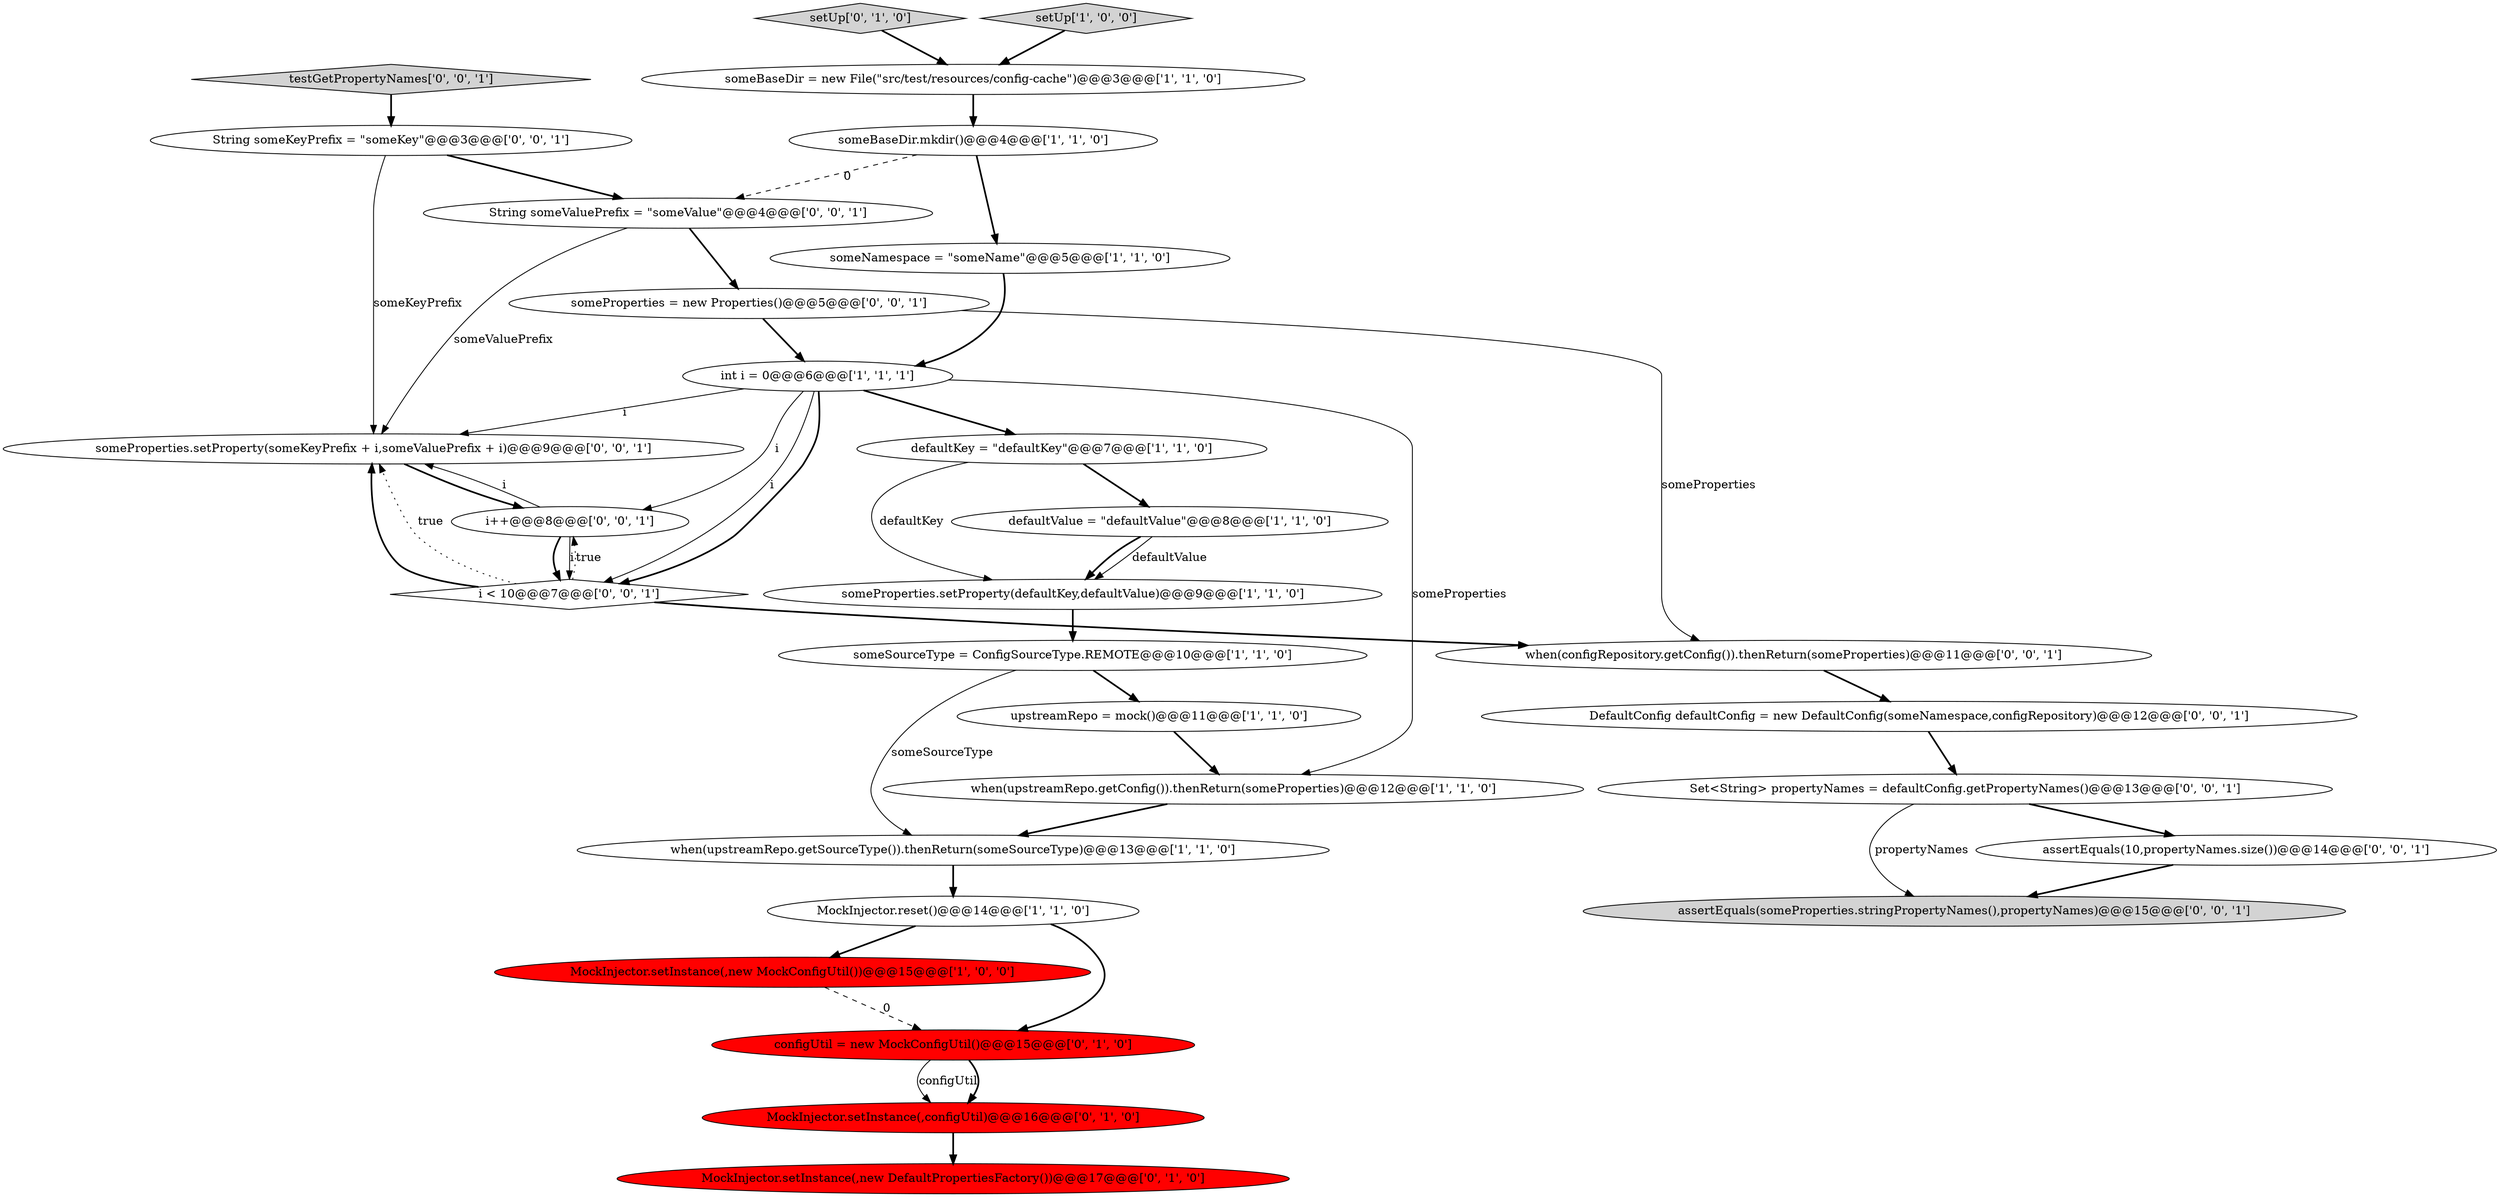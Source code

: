 digraph {
24 [style = filled, label = "when(configRepository.getConfig()).thenReturn(someProperties)@@@11@@@['0', '0', '1']", fillcolor = white, shape = ellipse image = "AAA0AAABBB3BBB"];
22 [style = filled, label = "someProperties = new Properties()@@@5@@@['0', '0', '1']", fillcolor = white, shape = ellipse image = "AAA0AAABBB3BBB"];
29 [style = filled, label = "someProperties.setProperty(someKeyPrefix + i,someValuePrefix + i)@@@9@@@['0', '0', '1']", fillcolor = white, shape = ellipse image = "AAA0AAABBB3BBB"];
18 [style = filled, label = "i++@@@8@@@['0', '0', '1']", fillcolor = white, shape = ellipse image = "AAA0AAABBB3BBB"];
12 [style = filled, label = "MockInjector.setInstance(,new MockConfigUtil())@@@15@@@['1', '0', '0']", fillcolor = red, shape = ellipse image = "AAA1AAABBB1BBB"];
16 [style = filled, label = "setUp['0', '1', '0']", fillcolor = lightgray, shape = diamond image = "AAA0AAABBB2BBB"];
13 [style = filled, label = "upstreamRepo = mock()@@@11@@@['1', '1', '0']", fillcolor = white, shape = ellipse image = "AAA0AAABBB1BBB"];
1 [style = filled, label = "defaultKey = \"defaultKey\"@@@7@@@['1', '1', '0']", fillcolor = white, shape = ellipse image = "AAA0AAABBB1BBB"];
8 [style = filled, label = "someSourceType = ConfigSourceType.REMOTE@@@10@@@['1', '1', '0']", fillcolor = white, shape = ellipse image = "AAA0AAABBB1BBB"];
20 [style = filled, label = "testGetPropertyNames['0', '0', '1']", fillcolor = lightgray, shape = diamond image = "AAA0AAABBB3BBB"];
0 [style = filled, label = "someNamespace = \"someName\"@@@5@@@['1', '1', '0']", fillcolor = white, shape = ellipse image = "AAA0AAABBB1BBB"];
10 [style = filled, label = "someBaseDir.mkdir()@@@4@@@['1', '1', '0']", fillcolor = white, shape = ellipse image = "AAA0AAABBB1BBB"];
19 [style = filled, label = "assertEquals(10,propertyNames.size())@@@14@@@['0', '0', '1']", fillcolor = white, shape = ellipse image = "AAA0AAABBB3BBB"];
4 [style = filled, label = "MockInjector.reset()@@@14@@@['1', '1', '0']", fillcolor = white, shape = ellipse image = "AAA0AAABBB1BBB"];
11 [style = filled, label = "defaultValue = \"defaultValue\"@@@8@@@['1', '1', '0']", fillcolor = white, shape = ellipse image = "AAA0AAABBB1BBB"];
28 [style = filled, label = "i < 10@@@7@@@['0', '0', '1']", fillcolor = white, shape = diamond image = "AAA0AAABBB3BBB"];
25 [style = filled, label = "DefaultConfig defaultConfig = new DefaultConfig(someNamespace,configRepository)@@@12@@@['0', '0', '1']", fillcolor = white, shape = ellipse image = "AAA0AAABBB3BBB"];
23 [style = filled, label = "String someValuePrefix = \"someValue\"@@@4@@@['0', '0', '1']", fillcolor = white, shape = ellipse image = "AAA0AAABBB3BBB"];
15 [style = filled, label = "MockInjector.setInstance(,configUtil)@@@16@@@['0', '1', '0']", fillcolor = red, shape = ellipse image = "AAA1AAABBB2BBB"];
21 [style = filled, label = "assertEquals(someProperties.stringPropertyNames(),propertyNames)@@@15@@@['0', '0', '1']", fillcolor = lightgray, shape = ellipse image = "AAA0AAABBB3BBB"];
27 [style = filled, label = "String someKeyPrefix = \"someKey\"@@@3@@@['0', '0', '1']", fillcolor = white, shape = ellipse image = "AAA0AAABBB3BBB"];
6 [style = filled, label = "someProperties.setProperty(defaultKey,defaultValue)@@@9@@@['1', '1', '0']", fillcolor = white, shape = ellipse image = "AAA0AAABBB1BBB"];
17 [style = filled, label = "configUtil = new MockConfigUtil()@@@15@@@['0', '1', '0']", fillcolor = red, shape = ellipse image = "AAA1AAABBB2BBB"];
5 [style = filled, label = "setUp['1', '0', '0']", fillcolor = lightgray, shape = diamond image = "AAA0AAABBB1BBB"];
2 [style = filled, label = "someBaseDir = new File(\"src/test/resources/config-cache\")@@@3@@@['1', '1', '0']", fillcolor = white, shape = ellipse image = "AAA0AAABBB1BBB"];
9 [style = filled, label = "when(upstreamRepo.getConfig()).thenReturn(someProperties)@@@12@@@['1', '1', '0']", fillcolor = white, shape = ellipse image = "AAA0AAABBB1BBB"];
14 [style = filled, label = "MockInjector.setInstance(,new DefaultPropertiesFactory())@@@17@@@['0', '1', '0']", fillcolor = red, shape = ellipse image = "AAA1AAABBB2BBB"];
7 [style = filled, label = "when(upstreamRepo.getSourceType()).thenReturn(someSourceType)@@@13@@@['1', '1', '0']", fillcolor = white, shape = ellipse image = "AAA0AAABBB1BBB"];
3 [style = filled, label = "int i = 0@@@6@@@['1', '1', '1']", fillcolor = white, shape = ellipse image = "AAA0AAABBB1BBB"];
26 [style = filled, label = "Set<String> propertyNames = defaultConfig.getPropertyNames()@@@13@@@['0', '0', '1']", fillcolor = white, shape = ellipse image = "AAA0AAABBB3BBB"];
0->3 [style = bold, label=""];
28->29 [style = bold, label=""];
4->17 [style = bold, label=""];
3->1 [style = bold, label=""];
15->14 [style = bold, label=""];
1->6 [style = solid, label="defaultKey"];
11->6 [style = bold, label=""];
3->9 [style = solid, label="someProperties"];
17->15 [style = solid, label="configUtil"];
12->17 [style = dashed, label="0"];
18->29 [style = solid, label="i"];
7->4 [style = bold, label=""];
16->2 [style = bold, label=""];
9->7 [style = bold, label=""];
2->10 [style = bold, label=""];
26->19 [style = bold, label=""];
27->29 [style = solid, label="someKeyPrefix"];
3->29 [style = solid, label="i"];
18->28 [style = bold, label=""];
1->11 [style = bold, label=""];
29->18 [style = bold, label=""];
20->27 [style = bold, label=""];
3->28 [style = solid, label="i"];
3->18 [style = solid, label="i"];
22->3 [style = bold, label=""];
28->29 [style = dotted, label="true"];
5->2 [style = bold, label=""];
3->28 [style = bold, label=""];
23->22 [style = bold, label=""];
26->21 [style = solid, label="propertyNames"];
23->29 [style = solid, label="someValuePrefix"];
24->25 [style = bold, label=""];
28->18 [style = dotted, label="true"];
10->0 [style = bold, label=""];
6->8 [style = bold, label=""];
25->26 [style = bold, label=""];
11->6 [style = solid, label="defaultValue"];
17->15 [style = bold, label=""];
18->28 [style = solid, label="i"];
8->7 [style = solid, label="someSourceType"];
4->12 [style = bold, label=""];
28->24 [style = bold, label=""];
27->23 [style = bold, label=""];
13->9 [style = bold, label=""];
22->24 [style = solid, label="someProperties"];
10->23 [style = dashed, label="0"];
8->13 [style = bold, label=""];
19->21 [style = bold, label=""];
}
